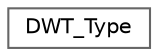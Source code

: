 digraph "Graphical Class Hierarchy"
{
 // LATEX_PDF_SIZE
  bgcolor="transparent";
  edge [fontname=Helvetica,fontsize=10,labelfontname=Helvetica,labelfontsize=10];
  node [fontname=Helvetica,fontsize=10,shape=box,height=0.2,width=0.4];
  rankdir="LR";
  Node0 [id="Node000000",label="DWT_Type",height=0.2,width=0.4,color="grey40", fillcolor="white", style="filled",URL="$struct_d_w_t___type.html",tooltip="Structure type to access the Data Watchpoint and Trace Register (DWT)."];
}
